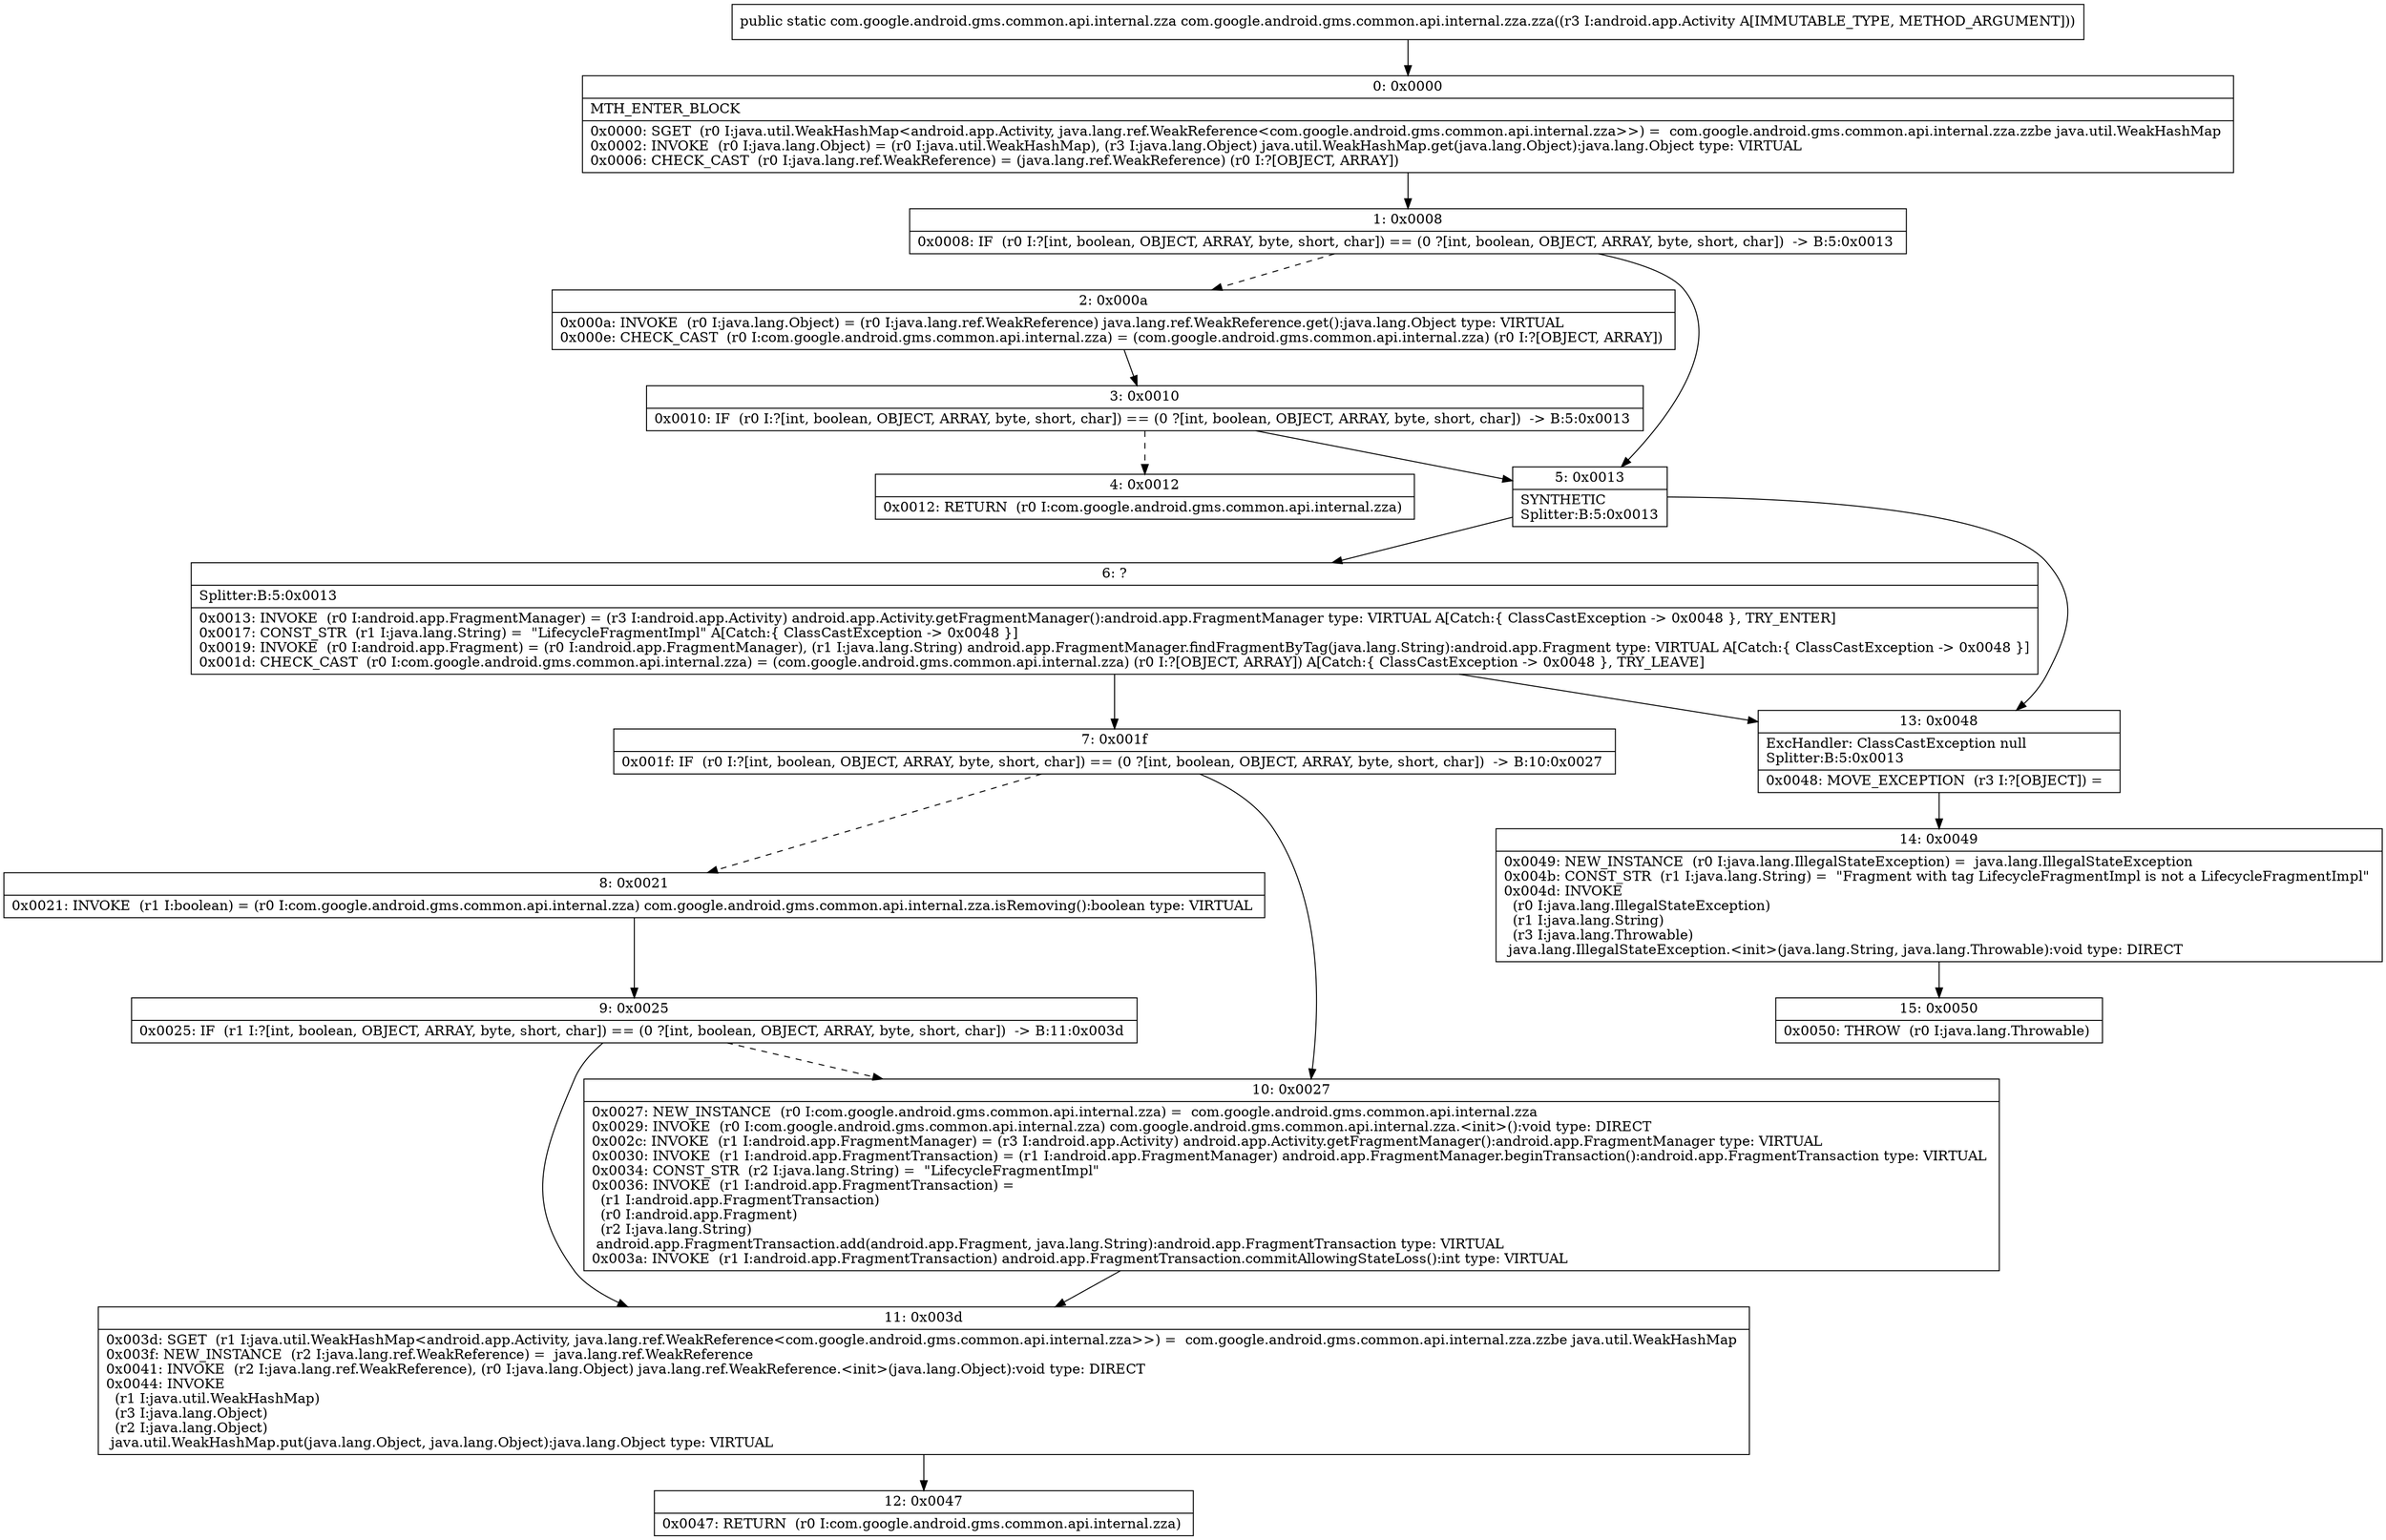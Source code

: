 digraph "CFG forcom.google.android.gms.common.api.internal.zza.zza(Landroid\/app\/Activity;)Lcom\/google\/android\/gms\/common\/api\/internal\/zza;" {
Node_0 [shape=record,label="{0\:\ 0x0000|MTH_ENTER_BLOCK\l|0x0000: SGET  (r0 I:java.util.WeakHashMap\<android.app.Activity, java.lang.ref.WeakReference\<com.google.android.gms.common.api.internal.zza\>\>) =  com.google.android.gms.common.api.internal.zza.zzbe java.util.WeakHashMap \l0x0002: INVOKE  (r0 I:java.lang.Object) = (r0 I:java.util.WeakHashMap), (r3 I:java.lang.Object) java.util.WeakHashMap.get(java.lang.Object):java.lang.Object type: VIRTUAL \l0x0006: CHECK_CAST  (r0 I:java.lang.ref.WeakReference) = (java.lang.ref.WeakReference) (r0 I:?[OBJECT, ARRAY]) \l}"];
Node_1 [shape=record,label="{1\:\ 0x0008|0x0008: IF  (r0 I:?[int, boolean, OBJECT, ARRAY, byte, short, char]) == (0 ?[int, boolean, OBJECT, ARRAY, byte, short, char])  \-\> B:5:0x0013 \l}"];
Node_2 [shape=record,label="{2\:\ 0x000a|0x000a: INVOKE  (r0 I:java.lang.Object) = (r0 I:java.lang.ref.WeakReference) java.lang.ref.WeakReference.get():java.lang.Object type: VIRTUAL \l0x000e: CHECK_CAST  (r0 I:com.google.android.gms.common.api.internal.zza) = (com.google.android.gms.common.api.internal.zza) (r0 I:?[OBJECT, ARRAY]) \l}"];
Node_3 [shape=record,label="{3\:\ 0x0010|0x0010: IF  (r0 I:?[int, boolean, OBJECT, ARRAY, byte, short, char]) == (0 ?[int, boolean, OBJECT, ARRAY, byte, short, char])  \-\> B:5:0x0013 \l}"];
Node_4 [shape=record,label="{4\:\ 0x0012|0x0012: RETURN  (r0 I:com.google.android.gms.common.api.internal.zza) \l}"];
Node_5 [shape=record,label="{5\:\ 0x0013|SYNTHETIC\lSplitter:B:5:0x0013\l}"];
Node_6 [shape=record,label="{6\:\ ?|Splitter:B:5:0x0013\l|0x0013: INVOKE  (r0 I:android.app.FragmentManager) = (r3 I:android.app.Activity) android.app.Activity.getFragmentManager():android.app.FragmentManager type: VIRTUAL A[Catch:\{ ClassCastException \-\> 0x0048 \}, TRY_ENTER]\l0x0017: CONST_STR  (r1 I:java.lang.String) =  \"LifecycleFragmentImpl\" A[Catch:\{ ClassCastException \-\> 0x0048 \}]\l0x0019: INVOKE  (r0 I:android.app.Fragment) = (r0 I:android.app.FragmentManager), (r1 I:java.lang.String) android.app.FragmentManager.findFragmentByTag(java.lang.String):android.app.Fragment type: VIRTUAL A[Catch:\{ ClassCastException \-\> 0x0048 \}]\l0x001d: CHECK_CAST  (r0 I:com.google.android.gms.common.api.internal.zza) = (com.google.android.gms.common.api.internal.zza) (r0 I:?[OBJECT, ARRAY]) A[Catch:\{ ClassCastException \-\> 0x0048 \}, TRY_LEAVE]\l}"];
Node_7 [shape=record,label="{7\:\ 0x001f|0x001f: IF  (r0 I:?[int, boolean, OBJECT, ARRAY, byte, short, char]) == (0 ?[int, boolean, OBJECT, ARRAY, byte, short, char])  \-\> B:10:0x0027 \l}"];
Node_8 [shape=record,label="{8\:\ 0x0021|0x0021: INVOKE  (r1 I:boolean) = (r0 I:com.google.android.gms.common.api.internal.zza) com.google.android.gms.common.api.internal.zza.isRemoving():boolean type: VIRTUAL \l}"];
Node_9 [shape=record,label="{9\:\ 0x0025|0x0025: IF  (r1 I:?[int, boolean, OBJECT, ARRAY, byte, short, char]) == (0 ?[int, boolean, OBJECT, ARRAY, byte, short, char])  \-\> B:11:0x003d \l}"];
Node_10 [shape=record,label="{10\:\ 0x0027|0x0027: NEW_INSTANCE  (r0 I:com.google.android.gms.common.api.internal.zza) =  com.google.android.gms.common.api.internal.zza \l0x0029: INVOKE  (r0 I:com.google.android.gms.common.api.internal.zza) com.google.android.gms.common.api.internal.zza.\<init\>():void type: DIRECT \l0x002c: INVOKE  (r1 I:android.app.FragmentManager) = (r3 I:android.app.Activity) android.app.Activity.getFragmentManager():android.app.FragmentManager type: VIRTUAL \l0x0030: INVOKE  (r1 I:android.app.FragmentTransaction) = (r1 I:android.app.FragmentManager) android.app.FragmentManager.beginTransaction():android.app.FragmentTransaction type: VIRTUAL \l0x0034: CONST_STR  (r2 I:java.lang.String) =  \"LifecycleFragmentImpl\" \l0x0036: INVOKE  (r1 I:android.app.FragmentTransaction) = \l  (r1 I:android.app.FragmentTransaction)\l  (r0 I:android.app.Fragment)\l  (r2 I:java.lang.String)\l android.app.FragmentTransaction.add(android.app.Fragment, java.lang.String):android.app.FragmentTransaction type: VIRTUAL \l0x003a: INVOKE  (r1 I:android.app.FragmentTransaction) android.app.FragmentTransaction.commitAllowingStateLoss():int type: VIRTUAL \l}"];
Node_11 [shape=record,label="{11\:\ 0x003d|0x003d: SGET  (r1 I:java.util.WeakHashMap\<android.app.Activity, java.lang.ref.WeakReference\<com.google.android.gms.common.api.internal.zza\>\>) =  com.google.android.gms.common.api.internal.zza.zzbe java.util.WeakHashMap \l0x003f: NEW_INSTANCE  (r2 I:java.lang.ref.WeakReference) =  java.lang.ref.WeakReference \l0x0041: INVOKE  (r2 I:java.lang.ref.WeakReference), (r0 I:java.lang.Object) java.lang.ref.WeakReference.\<init\>(java.lang.Object):void type: DIRECT \l0x0044: INVOKE  \l  (r1 I:java.util.WeakHashMap)\l  (r3 I:java.lang.Object)\l  (r2 I:java.lang.Object)\l java.util.WeakHashMap.put(java.lang.Object, java.lang.Object):java.lang.Object type: VIRTUAL \l}"];
Node_12 [shape=record,label="{12\:\ 0x0047|0x0047: RETURN  (r0 I:com.google.android.gms.common.api.internal.zza) \l}"];
Node_13 [shape=record,label="{13\:\ 0x0048|ExcHandler: ClassCastException null\lSplitter:B:5:0x0013\l|0x0048: MOVE_EXCEPTION  (r3 I:?[OBJECT]) =  \l}"];
Node_14 [shape=record,label="{14\:\ 0x0049|0x0049: NEW_INSTANCE  (r0 I:java.lang.IllegalStateException) =  java.lang.IllegalStateException \l0x004b: CONST_STR  (r1 I:java.lang.String) =  \"Fragment with tag LifecycleFragmentImpl is not a LifecycleFragmentImpl\" \l0x004d: INVOKE  \l  (r0 I:java.lang.IllegalStateException)\l  (r1 I:java.lang.String)\l  (r3 I:java.lang.Throwable)\l java.lang.IllegalStateException.\<init\>(java.lang.String, java.lang.Throwable):void type: DIRECT \l}"];
Node_15 [shape=record,label="{15\:\ 0x0050|0x0050: THROW  (r0 I:java.lang.Throwable) \l}"];
MethodNode[shape=record,label="{public static com.google.android.gms.common.api.internal.zza com.google.android.gms.common.api.internal.zza.zza((r3 I:android.app.Activity A[IMMUTABLE_TYPE, METHOD_ARGUMENT])) }"];
MethodNode -> Node_0;
Node_0 -> Node_1;
Node_1 -> Node_2[style=dashed];
Node_1 -> Node_5;
Node_2 -> Node_3;
Node_3 -> Node_4[style=dashed];
Node_3 -> Node_5;
Node_5 -> Node_6;
Node_5 -> Node_13;
Node_6 -> Node_7;
Node_6 -> Node_13;
Node_7 -> Node_8[style=dashed];
Node_7 -> Node_10;
Node_8 -> Node_9;
Node_9 -> Node_10[style=dashed];
Node_9 -> Node_11;
Node_10 -> Node_11;
Node_11 -> Node_12;
Node_13 -> Node_14;
Node_14 -> Node_15;
}

